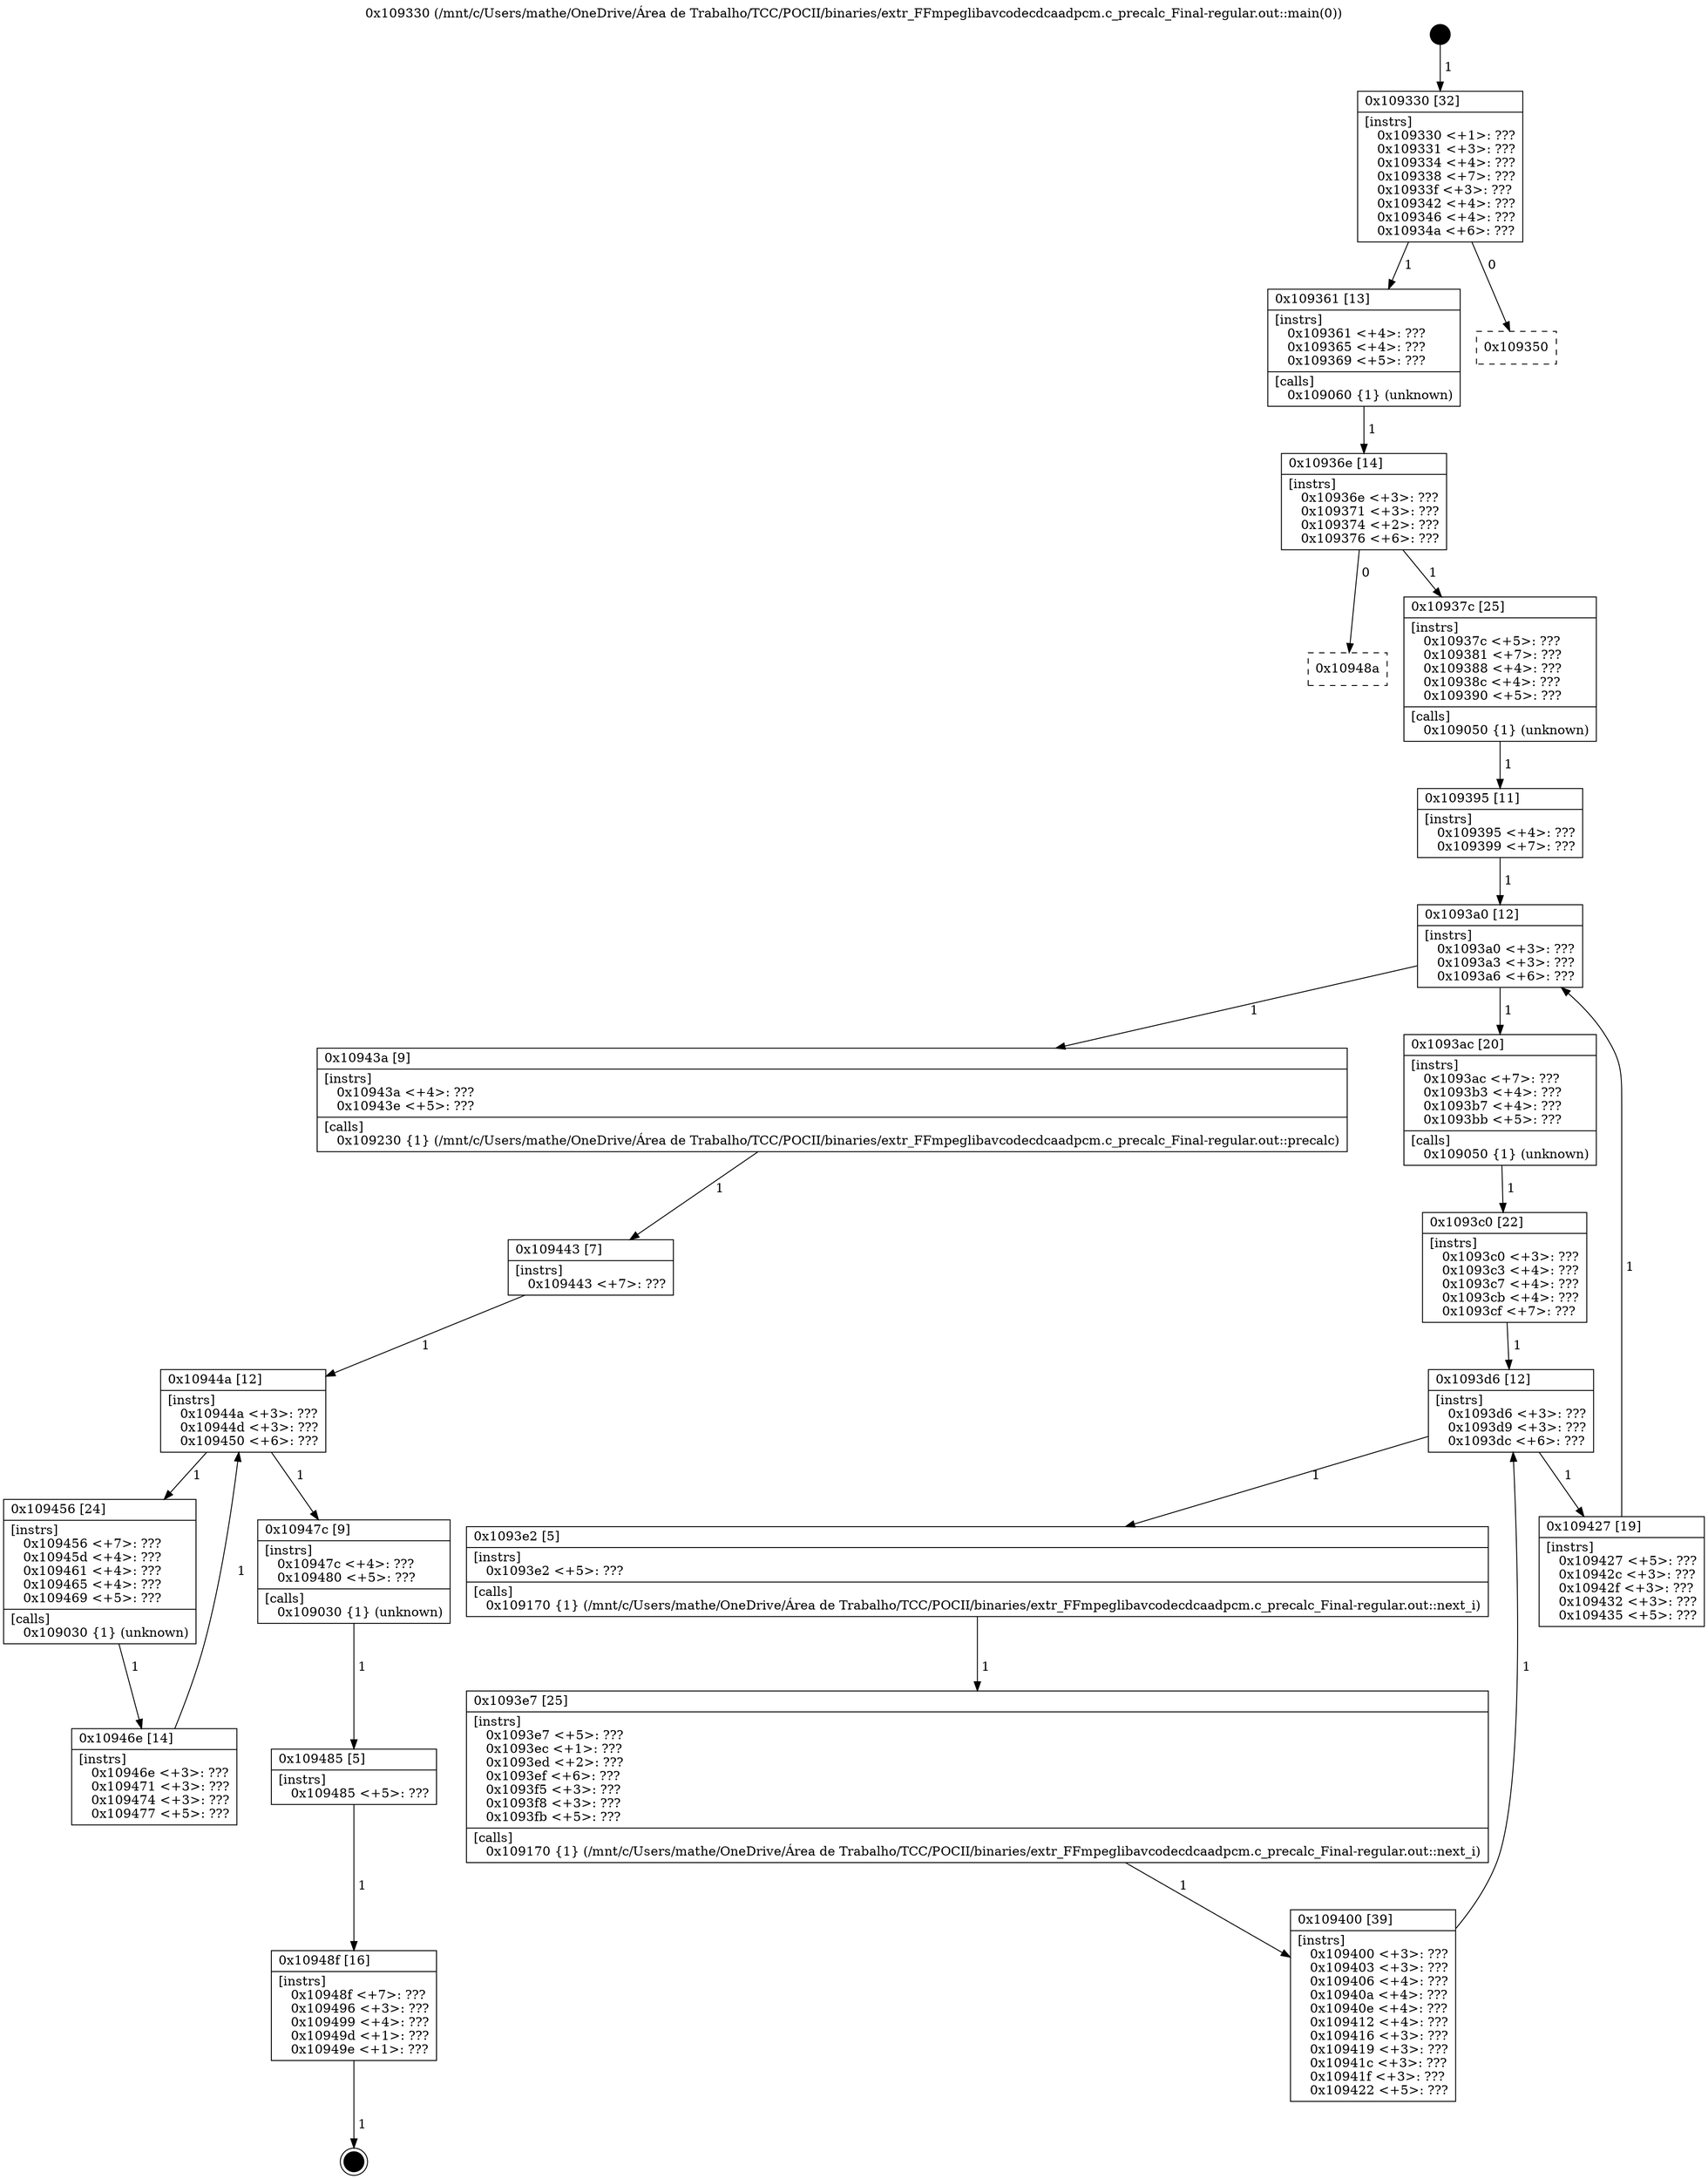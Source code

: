 digraph "0x109330" {
  label = "0x109330 (/mnt/c/Users/mathe/OneDrive/Área de Trabalho/TCC/POCII/binaries/extr_FFmpeglibavcodecdcaadpcm.c_precalc_Final-regular.out::main(0))"
  labelloc = "t"
  node[shape=record]

  Entry [label="",width=0.3,height=0.3,shape=circle,fillcolor=black,style=filled]
  "0x109330" [label="{
     0x109330 [32]\l
     | [instrs]\l
     &nbsp;&nbsp;0x109330 \<+1\>: ???\l
     &nbsp;&nbsp;0x109331 \<+3\>: ???\l
     &nbsp;&nbsp;0x109334 \<+4\>: ???\l
     &nbsp;&nbsp;0x109338 \<+7\>: ???\l
     &nbsp;&nbsp;0x10933f \<+3\>: ???\l
     &nbsp;&nbsp;0x109342 \<+4\>: ???\l
     &nbsp;&nbsp;0x109346 \<+4\>: ???\l
     &nbsp;&nbsp;0x10934a \<+6\>: ???\l
  }"]
  "0x109361" [label="{
     0x109361 [13]\l
     | [instrs]\l
     &nbsp;&nbsp;0x109361 \<+4\>: ???\l
     &nbsp;&nbsp;0x109365 \<+4\>: ???\l
     &nbsp;&nbsp;0x109369 \<+5\>: ???\l
     | [calls]\l
     &nbsp;&nbsp;0x109060 \{1\} (unknown)\l
  }"]
  "0x109350" [label="{
     0x109350\l
  }", style=dashed]
  "0x10936e" [label="{
     0x10936e [14]\l
     | [instrs]\l
     &nbsp;&nbsp;0x10936e \<+3\>: ???\l
     &nbsp;&nbsp;0x109371 \<+3\>: ???\l
     &nbsp;&nbsp;0x109374 \<+2\>: ???\l
     &nbsp;&nbsp;0x109376 \<+6\>: ???\l
  }"]
  "0x10948a" [label="{
     0x10948a\l
  }", style=dashed]
  "0x10937c" [label="{
     0x10937c [25]\l
     | [instrs]\l
     &nbsp;&nbsp;0x10937c \<+5\>: ???\l
     &nbsp;&nbsp;0x109381 \<+7\>: ???\l
     &nbsp;&nbsp;0x109388 \<+4\>: ???\l
     &nbsp;&nbsp;0x10938c \<+4\>: ???\l
     &nbsp;&nbsp;0x109390 \<+5\>: ???\l
     | [calls]\l
     &nbsp;&nbsp;0x109050 \{1\} (unknown)\l
  }"]
  Exit [label="",width=0.3,height=0.3,shape=circle,fillcolor=black,style=filled,peripheries=2]
  "0x1093a0" [label="{
     0x1093a0 [12]\l
     | [instrs]\l
     &nbsp;&nbsp;0x1093a0 \<+3\>: ???\l
     &nbsp;&nbsp;0x1093a3 \<+3\>: ???\l
     &nbsp;&nbsp;0x1093a6 \<+6\>: ???\l
  }"]
  "0x10943a" [label="{
     0x10943a [9]\l
     | [instrs]\l
     &nbsp;&nbsp;0x10943a \<+4\>: ???\l
     &nbsp;&nbsp;0x10943e \<+5\>: ???\l
     | [calls]\l
     &nbsp;&nbsp;0x109230 \{1\} (/mnt/c/Users/mathe/OneDrive/Área de Trabalho/TCC/POCII/binaries/extr_FFmpeglibavcodecdcaadpcm.c_precalc_Final-regular.out::precalc)\l
  }"]
  "0x1093ac" [label="{
     0x1093ac [20]\l
     | [instrs]\l
     &nbsp;&nbsp;0x1093ac \<+7\>: ???\l
     &nbsp;&nbsp;0x1093b3 \<+4\>: ???\l
     &nbsp;&nbsp;0x1093b7 \<+4\>: ???\l
     &nbsp;&nbsp;0x1093bb \<+5\>: ???\l
     | [calls]\l
     &nbsp;&nbsp;0x109050 \{1\} (unknown)\l
  }"]
  "0x1093d6" [label="{
     0x1093d6 [12]\l
     | [instrs]\l
     &nbsp;&nbsp;0x1093d6 \<+3\>: ???\l
     &nbsp;&nbsp;0x1093d9 \<+3\>: ???\l
     &nbsp;&nbsp;0x1093dc \<+6\>: ???\l
  }"]
  "0x109427" [label="{
     0x109427 [19]\l
     | [instrs]\l
     &nbsp;&nbsp;0x109427 \<+5\>: ???\l
     &nbsp;&nbsp;0x10942c \<+3\>: ???\l
     &nbsp;&nbsp;0x10942f \<+3\>: ???\l
     &nbsp;&nbsp;0x109432 \<+3\>: ???\l
     &nbsp;&nbsp;0x109435 \<+5\>: ???\l
  }"]
  "0x1093e2" [label="{
     0x1093e2 [5]\l
     | [instrs]\l
     &nbsp;&nbsp;0x1093e2 \<+5\>: ???\l
     | [calls]\l
     &nbsp;&nbsp;0x109170 \{1\} (/mnt/c/Users/mathe/OneDrive/Área de Trabalho/TCC/POCII/binaries/extr_FFmpeglibavcodecdcaadpcm.c_precalc_Final-regular.out::next_i)\l
  }"]
  "0x1093e7" [label="{
     0x1093e7 [25]\l
     | [instrs]\l
     &nbsp;&nbsp;0x1093e7 \<+5\>: ???\l
     &nbsp;&nbsp;0x1093ec \<+1\>: ???\l
     &nbsp;&nbsp;0x1093ed \<+2\>: ???\l
     &nbsp;&nbsp;0x1093ef \<+6\>: ???\l
     &nbsp;&nbsp;0x1093f5 \<+3\>: ???\l
     &nbsp;&nbsp;0x1093f8 \<+3\>: ???\l
     &nbsp;&nbsp;0x1093fb \<+5\>: ???\l
     | [calls]\l
     &nbsp;&nbsp;0x109170 \{1\} (/mnt/c/Users/mathe/OneDrive/Área de Trabalho/TCC/POCII/binaries/extr_FFmpeglibavcodecdcaadpcm.c_precalc_Final-regular.out::next_i)\l
  }"]
  "0x109400" [label="{
     0x109400 [39]\l
     | [instrs]\l
     &nbsp;&nbsp;0x109400 \<+3\>: ???\l
     &nbsp;&nbsp;0x109403 \<+3\>: ???\l
     &nbsp;&nbsp;0x109406 \<+4\>: ???\l
     &nbsp;&nbsp;0x10940a \<+4\>: ???\l
     &nbsp;&nbsp;0x10940e \<+4\>: ???\l
     &nbsp;&nbsp;0x109412 \<+4\>: ???\l
     &nbsp;&nbsp;0x109416 \<+3\>: ???\l
     &nbsp;&nbsp;0x109419 \<+3\>: ???\l
     &nbsp;&nbsp;0x10941c \<+3\>: ???\l
     &nbsp;&nbsp;0x10941f \<+3\>: ???\l
     &nbsp;&nbsp;0x109422 \<+5\>: ???\l
  }"]
  "0x1093c0" [label="{
     0x1093c0 [22]\l
     | [instrs]\l
     &nbsp;&nbsp;0x1093c0 \<+3\>: ???\l
     &nbsp;&nbsp;0x1093c3 \<+4\>: ???\l
     &nbsp;&nbsp;0x1093c7 \<+4\>: ???\l
     &nbsp;&nbsp;0x1093cb \<+4\>: ???\l
     &nbsp;&nbsp;0x1093cf \<+7\>: ???\l
  }"]
  "0x10948f" [label="{
     0x10948f [16]\l
     | [instrs]\l
     &nbsp;&nbsp;0x10948f \<+7\>: ???\l
     &nbsp;&nbsp;0x109496 \<+3\>: ???\l
     &nbsp;&nbsp;0x109499 \<+4\>: ???\l
     &nbsp;&nbsp;0x10949d \<+1\>: ???\l
     &nbsp;&nbsp;0x10949e \<+1\>: ???\l
  }"]
  "0x109395" [label="{
     0x109395 [11]\l
     | [instrs]\l
     &nbsp;&nbsp;0x109395 \<+4\>: ???\l
     &nbsp;&nbsp;0x109399 \<+7\>: ???\l
  }"]
  "0x10944a" [label="{
     0x10944a [12]\l
     | [instrs]\l
     &nbsp;&nbsp;0x10944a \<+3\>: ???\l
     &nbsp;&nbsp;0x10944d \<+3\>: ???\l
     &nbsp;&nbsp;0x109450 \<+6\>: ???\l
  }"]
  "0x10947c" [label="{
     0x10947c [9]\l
     | [instrs]\l
     &nbsp;&nbsp;0x10947c \<+4\>: ???\l
     &nbsp;&nbsp;0x109480 \<+5\>: ???\l
     | [calls]\l
     &nbsp;&nbsp;0x109030 \{1\} (unknown)\l
  }"]
  "0x109456" [label="{
     0x109456 [24]\l
     | [instrs]\l
     &nbsp;&nbsp;0x109456 \<+7\>: ???\l
     &nbsp;&nbsp;0x10945d \<+4\>: ???\l
     &nbsp;&nbsp;0x109461 \<+4\>: ???\l
     &nbsp;&nbsp;0x109465 \<+4\>: ???\l
     &nbsp;&nbsp;0x109469 \<+5\>: ???\l
     | [calls]\l
     &nbsp;&nbsp;0x109030 \{1\} (unknown)\l
  }"]
  "0x10946e" [label="{
     0x10946e [14]\l
     | [instrs]\l
     &nbsp;&nbsp;0x10946e \<+3\>: ???\l
     &nbsp;&nbsp;0x109471 \<+3\>: ???\l
     &nbsp;&nbsp;0x109474 \<+3\>: ???\l
     &nbsp;&nbsp;0x109477 \<+5\>: ???\l
  }"]
  "0x109443" [label="{
     0x109443 [7]\l
     | [instrs]\l
     &nbsp;&nbsp;0x109443 \<+7\>: ???\l
  }"]
  "0x109485" [label="{
     0x109485 [5]\l
     | [instrs]\l
     &nbsp;&nbsp;0x109485 \<+5\>: ???\l
  }"]
  Entry -> "0x109330" [label=" 1"]
  "0x109330" -> "0x109361" [label=" 1"]
  "0x109330" -> "0x109350" [label=" 0"]
  "0x109361" -> "0x10936e" [label=" 1"]
  "0x10936e" -> "0x10948a" [label=" 0"]
  "0x10936e" -> "0x10937c" [label=" 1"]
  "0x10948f" -> Exit [label=" 1"]
  "0x10937c" -> "0x109395" [label=" 1"]
  "0x1093a0" -> "0x10943a" [label=" 1"]
  "0x1093a0" -> "0x1093ac" [label=" 1"]
  "0x1093ac" -> "0x1093c0" [label=" 1"]
  "0x1093d6" -> "0x109427" [label=" 1"]
  "0x1093d6" -> "0x1093e2" [label=" 1"]
  "0x1093e2" -> "0x1093e7" [label=" 1"]
  "0x1093e7" -> "0x109400" [label=" 1"]
  "0x1093c0" -> "0x1093d6" [label=" 1"]
  "0x109400" -> "0x1093d6" [label=" 1"]
  "0x109485" -> "0x10948f" [label=" 1"]
  "0x109395" -> "0x1093a0" [label=" 1"]
  "0x109427" -> "0x1093a0" [label=" 1"]
  "0x10943a" -> "0x109443" [label=" 1"]
  "0x10944a" -> "0x10947c" [label=" 1"]
  "0x10944a" -> "0x109456" [label=" 1"]
  "0x109456" -> "0x10946e" [label=" 1"]
  "0x109443" -> "0x10944a" [label=" 1"]
  "0x10946e" -> "0x10944a" [label=" 1"]
  "0x10947c" -> "0x109485" [label=" 1"]
}
